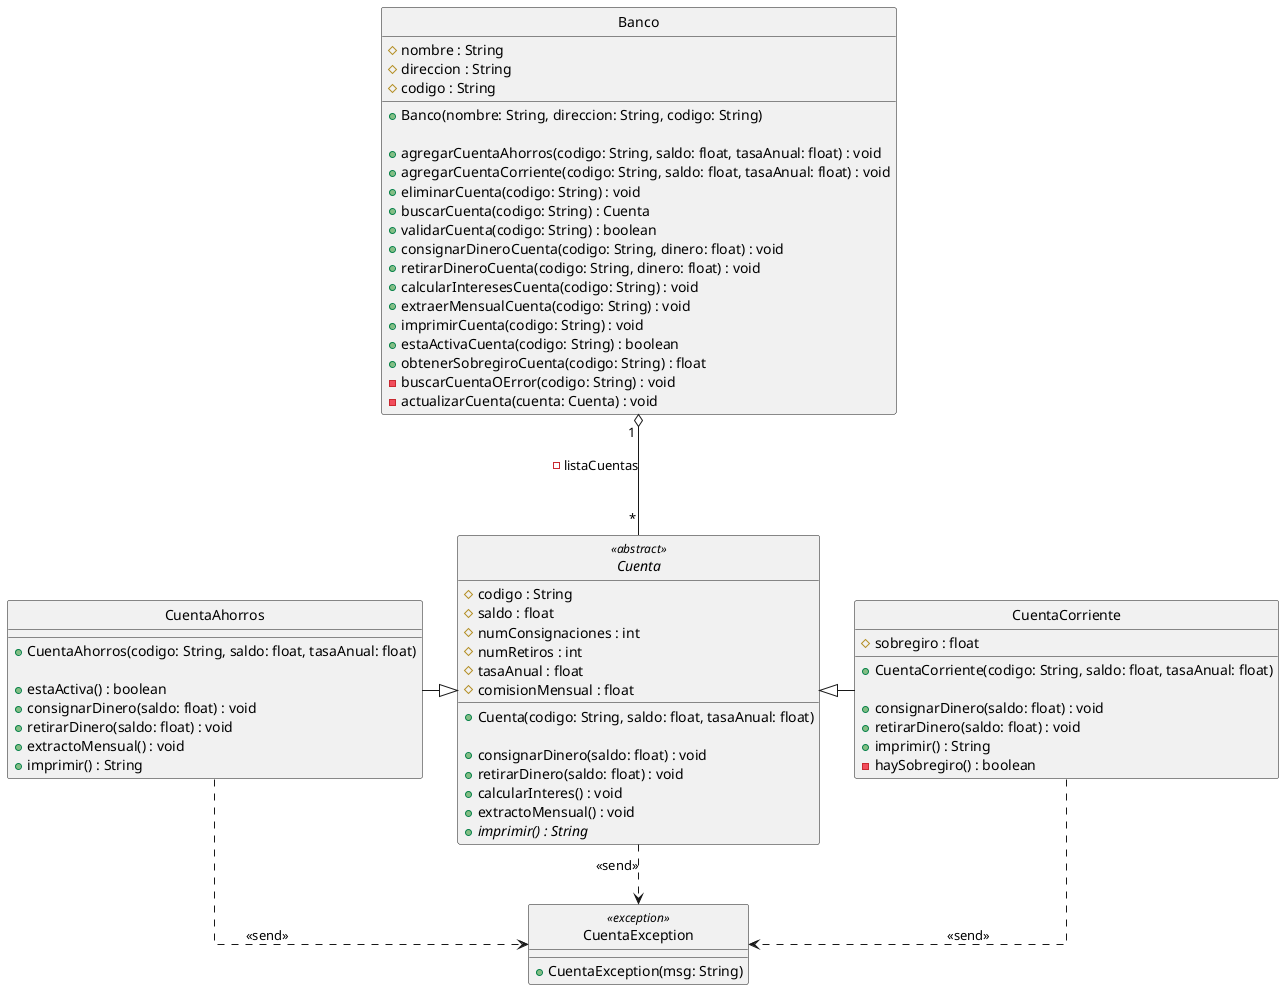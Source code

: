 @startuml Diagrama Taller Herencia

skinparam Linetype ortho
skinparam style strictuml

class Banco {
    #nombre : String
    #direccion : String
    #codigo : String
    +Banco(nombre: String, direccion: String, codigo: String)

    +agregarCuentaAhorros(codigo: String, saldo: float, tasaAnual: float) : void
    +agregarCuentaCorriente(codigo: String, saldo: float, tasaAnual: float) : void
    +eliminarCuenta(codigo: String) : void
    +buscarCuenta(codigo: String) : Cuenta
    +validarCuenta(codigo: String) : boolean
    +consignarDineroCuenta(codigo: String, dinero: float) : void
    +retirarDineroCuenta(codigo: String, dinero: float) : void
    +calcularInteresesCuenta(codigo: String) : void
    +extraerMensualCuenta(codigo: String) : void
    +imprimirCuenta(codigo: String) : void
    +estaActivaCuenta(codigo: String) : boolean
    +obtenerSobregiroCuenta(codigo: String) : float
    -buscarCuentaOError(codigo: String) : void
    -actualizarCuenta(cuenta: Cuenta) : void
}

abstract class Cuenta <<abstract>> {
    #codigo : String
    #saldo : float
    #numConsignaciones : int
    #numRetiros : int
    #tasaAnual : float
    #comisionMensual : float

    +Cuenta(codigo: String, saldo: float, tasaAnual: float)

    +consignarDinero(saldo: float) : void
    +retirarDinero(saldo: float) : void
    +calcularInteres() : void
    +extractoMensual() : void
    +<i>imprimir() : String
}

class CuentaAhorros {
    +CuentaAhorros(codigo: String, saldo: float, tasaAnual: float)

    +estaActiva() : boolean
    +consignarDinero(saldo: float) : void
    +retirarDinero(saldo: float) : void
    +extractoMensual() : void
    +imprimir() : String
}
class CuentaCorriente {
    #sobregiro : float

    +CuentaCorriente(codigo: String, saldo: float, tasaAnual: float)

    +consignarDinero(saldo: float) : void
    +retirarDinero(saldo: float) : void
    +imprimir() : String
    -haySobregiro() : boolean
}
class CuentaException <<exception>> {
    +CuentaException(msg: String)
}
Banco " 1 " o--- " * " Cuenta : -listaCuentas

Cuenta ..> CuentaException : <<send>>
CuentaAhorros ..> CuentaException : <<send>>
CuentaCorriente ..> CuentaException : <<send>>

CuentaAhorros -right-|> Cuenta
CuentaCorriente -left-|> Cuenta
@enduml